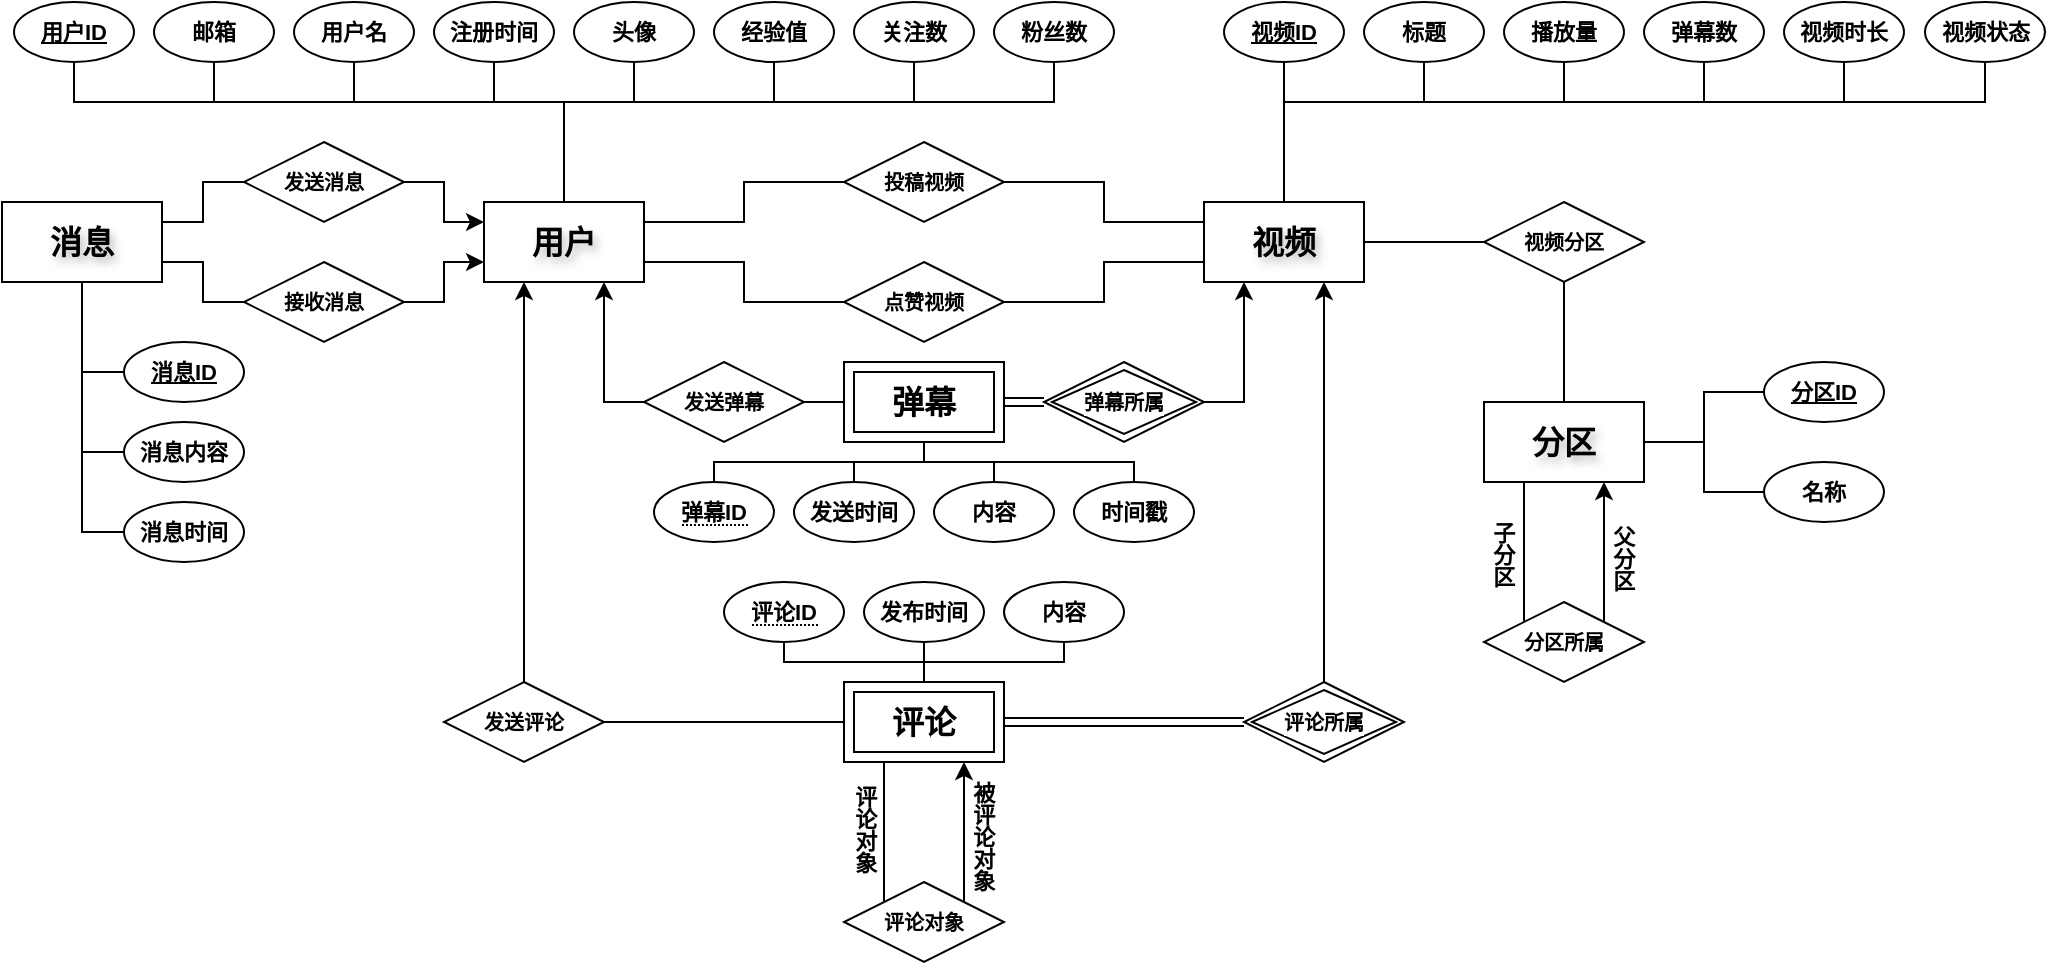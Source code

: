 <mxfile version="26.2.9">
  <diagram name="第 1 页" id="a_NviNxf5GWXDMCuoll3">
    <mxGraphModel dx="1002" dy="677" grid="1" gridSize="10" guides="1" tooltips="1" connect="1" arrows="1" fold="1" page="1" pageScale="1" pageWidth="827" pageHeight="1169" math="0" shadow="0">
      <root>
        <mxCell id="0" />
        <mxCell id="1" parent="0" />
        <mxCell id="Cig8O3BViA_v4k6TZfGV-1" style="rounded=0;orthogonalLoop=1;jettySize=auto;html=1;entryX=0;entryY=0.5;entryDx=0;entryDy=0;strokeColor=default;endArrow=none;startFill=0;exitX=1;exitY=0.25;exitDx=0;exitDy=0;edgeStyle=orthogonalEdgeStyle;fontSize=10;fontStyle=1" parent="1" source="Cig8O3BViA_v4k6TZfGV-10" target="Cig8O3BViA_v4k6TZfGV-22" edge="1">
          <mxGeometry relative="1" as="geometry" />
        </mxCell>
        <mxCell id="Cig8O3BViA_v4k6TZfGV-2" style="edgeStyle=orthogonalEdgeStyle;shape=connector;rounded=0;orthogonalLoop=1;jettySize=auto;html=1;exitX=0.5;exitY=0;exitDx=0;exitDy=0;entryX=0.5;entryY=1;entryDx=0;entryDy=0;strokeColor=default;align=center;verticalAlign=middle;fontFamily=Helvetica;fontSize=11;fontColor=default;labelBackgroundColor=default;startFill=0;endArrow=none;fontStyle=1" parent="1" source="Cig8O3BViA_v4k6TZfGV-10" target="Cig8O3BViA_v4k6TZfGV-56" edge="1">
          <mxGeometry relative="1" as="geometry">
            <Array as="points">
              <mxPoint x="500" y="130" />
              <mxPoint x="255" y="130" />
            </Array>
          </mxGeometry>
        </mxCell>
        <mxCell id="Cig8O3BViA_v4k6TZfGV-3" style="edgeStyle=orthogonalEdgeStyle;shape=connector;rounded=0;orthogonalLoop=1;jettySize=auto;html=1;exitX=0.5;exitY=0;exitDx=0;exitDy=0;entryX=0.5;entryY=1;entryDx=0;entryDy=0;strokeColor=default;align=center;verticalAlign=middle;fontFamily=Helvetica;fontSize=11;fontColor=default;labelBackgroundColor=default;startFill=0;endArrow=none;fontStyle=1" parent="1" source="Cig8O3BViA_v4k6TZfGV-10" target="Cig8O3BViA_v4k6TZfGV-57" edge="1">
          <mxGeometry relative="1" as="geometry">
            <Array as="points">
              <mxPoint x="500" y="130" />
              <mxPoint x="325" y="130" />
            </Array>
          </mxGeometry>
        </mxCell>
        <mxCell id="Cig8O3BViA_v4k6TZfGV-4" style="edgeStyle=orthogonalEdgeStyle;shape=connector;rounded=0;orthogonalLoop=1;jettySize=auto;html=1;exitX=0.5;exitY=0;exitDx=0;exitDy=0;entryX=0.5;entryY=1;entryDx=0;entryDy=0;strokeColor=default;align=center;verticalAlign=middle;fontFamily=Helvetica;fontSize=11;fontColor=default;labelBackgroundColor=default;startFill=0;endArrow=none;fontStyle=1" parent="1" source="Cig8O3BViA_v4k6TZfGV-10" target="Cig8O3BViA_v4k6TZfGV-58" edge="1">
          <mxGeometry relative="1" as="geometry">
            <Array as="points">
              <mxPoint x="500" y="130" />
              <mxPoint x="395" y="130" />
            </Array>
          </mxGeometry>
        </mxCell>
        <mxCell id="Cig8O3BViA_v4k6TZfGV-5" style="edgeStyle=orthogonalEdgeStyle;shape=connector;rounded=0;orthogonalLoop=1;jettySize=auto;html=1;exitX=0.5;exitY=0;exitDx=0;exitDy=0;entryX=0.5;entryY=1;entryDx=0;entryDy=0;strokeColor=default;align=center;verticalAlign=middle;fontFamily=Helvetica;fontSize=11;fontColor=default;labelBackgroundColor=default;startFill=0;endArrow=none;fontStyle=1" parent="1" source="Cig8O3BViA_v4k6TZfGV-10" target="Cig8O3BViA_v4k6TZfGV-59" edge="1">
          <mxGeometry relative="1" as="geometry">
            <Array as="points">
              <mxPoint x="500" y="130" />
              <mxPoint x="465" y="130" />
            </Array>
          </mxGeometry>
        </mxCell>
        <mxCell id="Cig8O3BViA_v4k6TZfGV-6" style="edgeStyle=orthogonalEdgeStyle;shape=connector;rounded=0;orthogonalLoop=1;jettySize=auto;html=1;exitX=0.5;exitY=0;exitDx=0;exitDy=0;entryX=0.5;entryY=1;entryDx=0;entryDy=0;strokeColor=default;align=center;verticalAlign=middle;fontFamily=Helvetica;fontSize=11;fontColor=default;labelBackgroundColor=default;startFill=0;endArrow=none;fontStyle=1" parent="1" source="Cig8O3BViA_v4k6TZfGV-10" target="Cig8O3BViA_v4k6TZfGV-60" edge="1">
          <mxGeometry relative="1" as="geometry">
            <Array as="points">
              <mxPoint x="500" y="130" />
              <mxPoint x="535" y="130" />
            </Array>
          </mxGeometry>
        </mxCell>
        <mxCell id="Cig8O3BViA_v4k6TZfGV-7" style="edgeStyle=orthogonalEdgeStyle;shape=connector;rounded=0;orthogonalLoop=1;jettySize=auto;html=1;exitX=0.5;exitY=0;exitDx=0;exitDy=0;entryX=0.5;entryY=1;entryDx=0;entryDy=0;strokeColor=default;align=center;verticalAlign=middle;fontFamily=Helvetica;fontSize=11;fontColor=default;labelBackgroundColor=default;startFill=0;endArrow=none;fontStyle=1" parent="1" source="Cig8O3BViA_v4k6TZfGV-10" target="Cig8O3BViA_v4k6TZfGV-61" edge="1">
          <mxGeometry relative="1" as="geometry">
            <Array as="points">
              <mxPoint x="500" y="130" />
              <mxPoint x="605" y="130" />
            </Array>
          </mxGeometry>
        </mxCell>
        <mxCell id="Cig8O3BViA_v4k6TZfGV-8" style="edgeStyle=orthogonalEdgeStyle;shape=connector;rounded=0;orthogonalLoop=1;jettySize=auto;html=1;exitX=0.5;exitY=0;exitDx=0;exitDy=0;entryX=0.5;entryY=1;entryDx=0;entryDy=0;strokeColor=default;align=center;verticalAlign=middle;fontFamily=Helvetica;fontSize=11;fontColor=default;labelBackgroundColor=default;startFill=0;endArrow=none;fontStyle=1" parent="1" source="Cig8O3BViA_v4k6TZfGV-10" target="Cig8O3BViA_v4k6TZfGV-63" edge="1">
          <mxGeometry relative="1" as="geometry">
            <Array as="points">
              <mxPoint x="500" y="130" />
              <mxPoint x="675" y="130" />
            </Array>
          </mxGeometry>
        </mxCell>
        <mxCell id="Cig8O3BViA_v4k6TZfGV-9" style="edgeStyle=orthogonalEdgeStyle;shape=connector;rounded=0;orthogonalLoop=1;jettySize=auto;html=1;exitX=0.5;exitY=0;exitDx=0;exitDy=0;entryX=0.5;entryY=1;entryDx=0;entryDy=0;strokeColor=default;align=center;verticalAlign=middle;fontFamily=Helvetica;fontSize=11;fontColor=default;labelBackgroundColor=default;startFill=0;endArrow=none;fontStyle=1" parent="1" source="Cig8O3BViA_v4k6TZfGV-10" target="Cig8O3BViA_v4k6TZfGV-62" edge="1">
          <mxGeometry relative="1" as="geometry">
            <Array as="points">
              <mxPoint x="500" y="130" />
              <mxPoint x="745" y="130" />
            </Array>
          </mxGeometry>
        </mxCell>
        <mxCell id="Cig8O3BViA_v4k6TZfGV-10" value="&lt;font style=&quot;font-size: 16px;&quot;&gt;用户&lt;/font&gt;" style="whiteSpace=wrap;html=1;align=center;fontSize=10;textShadow=1;fontStyle=1" parent="1" vertex="1">
          <mxGeometry x="460" y="180" width="80" height="40" as="geometry" />
        </mxCell>
        <mxCell id="Cig8O3BViA_v4k6TZfGV-11" style="edgeStyle=orthogonalEdgeStyle;shape=connector;rounded=0;orthogonalLoop=1;jettySize=auto;html=1;exitX=1;exitY=0.5;exitDx=0;exitDy=0;entryX=0;entryY=0.5;entryDx=0;entryDy=0;strokeColor=default;align=center;verticalAlign=middle;fontFamily=Helvetica;fontSize=10;fontColor=default;labelBackgroundColor=default;startFill=0;endArrow=none;fontStyle=1" parent="1" source="Cig8O3BViA_v4k6TZfGV-16" target="Cig8O3BViA_v4k6TZfGV-24" edge="1">
          <mxGeometry relative="1" as="geometry" />
        </mxCell>
        <mxCell id="Cig8O3BViA_v4k6TZfGV-12" style="edgeStyle=orthogonalEdgeStyle;shape=connector;rounded=0;orthogonalLoop=1;jettySize=auto;html=1;exitX=0.5;exitY=0;exitDx=0;exitDy=0;entryX=0.5;entryY=1;entryDx=0;entryDy=0;strokeColor=default;align=center;verticalAlign=middle;fontFamily=Helvetica;fontSize=11;fontColor=default;labelBackgroundColor=default;startFill=0;endArrow=none;fontStyle=1" parent="1" source="Cig8O3BViA_v4k6TZfGV-16" target="Cig8O3BViA_v4k6TZfGV-65" edge="1">
          <mxGeometry relative="1" as="geometry" />
        </mxCell>
        <mxCell id="Cig8O3BViA_v4k6TZfGV-13" style="edgeStyle=orthogonalEdgeStyle;shape=connector;rounded=0;orthogonalLoop=1;jettySize=auto;html=1;exitX=0.5;exitY=0;exitDx=0;exitDy=0;entryX=0.5;entryY=1;entryDx=0;entryDy=0;strokeColor=default;align=center;verticalAlign=middle;fontFamily=Helvetica;fontSize=11;fontColor=default;labelBackgroundColor=default;startFill=0;endArrow=none;fontStyle=1" parent="1" source="Cig8O3BViA_v4k6TZfGV-16" target="Cig8O3BViA_v4k6TZfGV-64" edge="1">
          <mxGeometry relative="1" as="geometry">
            <Array as="points">
              <mxPoint x="860" y="130" />
              <mxPoint x="930" y="130" />
            </Array>
          </mxGeometry>
        </mxCell>
        <mxCell id="Cig8O3BViA_v4k6TZfGV-14" style="edgeStyle=orthogonalEdgeStyle;shape=connector;rounded=0;orthogonalLoop=1;jettySize=auto;html=1;exitX=0.5;exitY=0;exitDx=0;exitDy=0;entryX=0.5;entryY=1;entryDx=0;entryDy=0;strokeColor=default;align=center;verticalAlign=middle;fontFamily=Helvetica;fontSize=11;fontColor=default;labelBackgroundColor=default;startFill=0;endArrow=none;fontStyle=1" parent="1" source="Cig8O3BViA_v4k6TZfGV-16" target="Cig8O3BViA_v4k6TZfGV-66" edge="1">
          <mxGeometry relative="1" as="geometry">
            <Array as="points">
              <mxPoint x="860" y="130" />
              <mxPoint x="1000" y="130" />
            </Array>
          </mxGeometry>
        </mxCell>
        <mxCell id="Cig8O3BViA_v4k6TZfGV-15" style="edgeStyle=orthogonalEdgeStyle;shape=connector;rounded=0;orthogonalLoop=1;jettySize=auto;html=1;exitX=0.5;exitY=0;exitDx=0;exitDy=0;entryX=0.5;entryY=1;entryDx=0;entryDy=0;strokeColor=default;align=center;verticalAlign=middle;fontFamily=Helvetica;fontSize=11;fontColor=default;labelBackgroundColor=default;startFill=0;endArrow=none;fontStyle=1" parent="1" source="Cig8O3BViA_v4k6TZfGV-16" target="Cig8O3BViA_v4k6TZfGV-67" edge="1">
          <mxGeometry relative="1" as="geometry">
            <Array as="points">
              <mxPoint x="860" y="130" />
              <mxPoint x="1070" y="130" />
            </Array>
          </mxGeometry>
        </mxCell>
        <mxCell id="Cig8O3BViA_v4k6TZfGV-16" value="&lt;font style=&quot;font-size: 16px;&quot;&gt;视频&lt;/font&gt;" style="whiteSpace=wrap;html=1;align=center;fontSize=10;textShadow=1;fontStyle=1" parent="1" vertex="1">
          <mxGeometry x="820" y="180" width="80" height="40" as="geometry" />
        </mxCell>
        <mxCell id="Cig8O3BViA_v4k6TZfGV-17" style="edgeStyle=orthogonalEdgeStyle;shape=connector;rounded=0;orthogonalLoop=1;jettySize=auto;html=1;exitX=0.25;exitY=1;exitDx=0;exitDy=0;entryX=0;entryY=1;entryDx=0;entryDy=0;strokeColor=default;align=center;verticalAlign=middle;fontFamily=Helvetica;fontSize=10;fontColor=default;labelBackgroundColor=default;startFill=0;endArrow=none;fontStyle=1" parent="1" source="Cig8O3BViA_v4k6TZfGV-19" target="Cig8O3BViA_v4k6TZfGV-27" edge="1">
          <mxGeometry relative="1" as="geometry" />
        </mxCell>
        <mxCell id="Cig8O3BViA_v4k6TZfGV-18" value="子分区" style="edgeLabel;html=1;align=center;verticalAlign=middle;resizable=0;points=[];strokeColor=default;fontFamily=Helvetica;fontSize=11;fontColor=default;labelBackgroundColor=none;fillColor=default;textDirection=vertical-lr;fontStyle=1" parent="Cig8O3BViA_v4k6TZfGV-17" vertex="1" connectable="0">
          <mxGeometry x="-0.205" y="1" relative="1" as="geometry">
            <mxPoint x="-13" as="offset" />
          </mxGeometry>
        </mxCell>
        <mxCell id="Cig8O3BViA_v4k6TZfGV-19" value="&lt;font style=&quot;font-size: 16px;&quot;&gt;分区&lt;/font&gt;" style="whiteSpace=wrap;html=1;align=center;fontFamily=Helvetica;fontSize=10;textShadow=1;fontStyle=1" parent="1" vertex="1">
          <mxGeometry x="960" y="280" width="80" height="40" as="geometry" />
        </mxCell>
        <mxCell id="Cig8O3BViA_v4k6TZfGV-20" value="&lt;font style=&quot;font-size: 16px;&quot;&gt;消息&lt;/font&gt;" style="whiteSpace=wrap;html=1;align=center;fontSize=10;textShadow=1;fontStyle=1" parent="1" vertex="1">
          <mxGeometry x="219" y="180" width="80" height="40" as="geometry" />
        </mxCell>
        <mxCell id="Cig8O3BViA_v4k6TZfGV-21" style="edgeStyle=orthogonalEdgeStyle;rounded=0;orthogonalLoop=1;jettySize=auto;html=1;entryX=0;entryY=0.25;entryDx=0;entryDy=0;endArrow=none;startFill=0;fontSize=10;fontStyle=1" parent="1" source="Cig8O3BViA_v4k6TZfGV-22" target="Cig8O3BViA_v4k6TZfGV-16" edge="1">
          <mxGeometry relative="1" as="geometry" />
        </mxCell>
        <mxCell id="Cig8O3BViA_v4k6TZfGV-22" value="投稿视频" style="shape=rhombus;perimeter=rhombusPerimeter;whiteSpace=wrap;html=1;align=center;fontSize=10;fontStyle=1" parent="1" vertex="1">
          <mxGeometry x="640" y="150" width="80" height="40" as="geometry" />
        </mxCell>
        <mxCell id="Cig8O3BViA_v4k6TZfGV-23" style="edgeStyle=orthogonalEdgeStyle;shape=connector;rounded=0;orthogonalLoop=1;jettySize=auto;html=1;strokeColor=default;align=center;verticalAlign=middle;fontFamily=Helvetica;fontSize=10;fontColor=default;labelBackgroundColor=default;startFill=0;endArrow=none;fontStyle=1" parent="1" source="Cig8O3BViA_v4k6TZfGV-24" target="Cig8O3BViA_v4k6TZfGV-19" edge="1">
          <mxGeometry relative="1" as="geometry" />
        </mxCell>
        <mxCell id="Cig8O3BViA_v4k6TZfGV-24" value="视频分区" style="shape=rhombus;perimeter=rhombusPerimeter;whiteSpace=wrap;html=1;align=center;fontFamily=Helvetica;fontSize=10;fontColor=default;labelBackgroundColor=default;fontStyle=1" parent="1" vertex="1">
          <mxGeometry x="960" y="180" width="80" height="40" as="geometry" />
        </mxCell>
        <mxCell id="Cig8O3BViA_v4k6TZfGV-25" style="edgeStyle=orthogonalEdgeStyle;shape=connector;rounded=0;orthogonalLoop=1;jettySize=auto;html=1;exitX=1;exitY=0;exitDx=0;exitDy=0;entryX=0.75;entryY=1;entryDx=0;entryDy=0;strokeColor=default;align=center;verticalAlign=middle;fontFamily=Helvetica;fontSize=10;fontColor=default;labelBackgroundColor=default;startFill=0;endArrow=classic;endFill=1;fontStyle=1" parent="1" source="Cig8O3BViA_v4k6TZfGV-27" target="Cig8O3BViA_v4k6TZfGV-19" edge="1">
          <mxGeometry relative="1" as="geometry" />
        </mxCell>
        <mxCell id="Cig8O3BViA_v4k6TZfGV-26" value="父分区" style="edgeLabel;html=1;align=center;verticalAlign=middle;resizable=0;points=[];strokeColor=default;fontFamily=Helvetica;fontSize=11;fontColor=default;labelBackgroundColor=none;fillColor=default;textDirection=vertical-lr;fontStyle=1" parent="Cig8O3BViA_v4k6TZfGV-25" vertex="1" connectable="0">
          <mxGeometry x="0.156" y="1" relative="1" as="geometry">
            <mxPoint x="9" y="8" as="offset" />
          </mxGeometry>
        </mxCell>
        <mxCell id="Cig8O3BViA_v4k6TZfGV-27" value="分区所属" style="shape=rhombus;perimeter=rhombusPerimeter;whiteSpace=wrap;html=1;align=center;fontFamily=Helvetica;fontSize=10;fontColor=default;labelBackgroundColor=default;fontStyle=1" parent="1" vertex="1">
          <mxGeometry x="960" y="380" width="80" height="40" as="geometry" />
        </mxCell>
        <mxCell id="Cig8O3BViA_v4k6TZfGV-28" style="edgeStyle=orthogonalEdgeStyle;shape=connector;rounded=0;orthogonalLoop=1;jettySize=auto;html=1;exitX=0;exitY=0.5;exitDx=0;exitDy=0;entryX=1;entryY=0.75;entryDx=0;entryDy=0;strokeColor=default;align=center;verticalAlign=middle;fontFamily=Helvetica;fontSize=10;fontColor=default;labelBackgroundColor=default;startFill=0;endArrow=none;fontStyle=1" parent="1" source="Cig8O3BViA_v4k6TZfGV-30" target="Cig8O3BViA_v4k6TZfGV-10" edge="1">
          <mxGeometry relative="1" as="geometry" />
        </mxCell>
        <mxCell id="Cig8O3BViA_v4k6TZfGV-29" style="edgeStyle=orthogonalEdgeStyle;shape=connector;rounded=0;orthogonalLoop=1;jettySize=auto;html=1;entryX=0;entryY=0.75;entryDx=0;entryDy=0;strokeColor=default;align=center;verticalAlign=middle;fontFamily=Helvetica;fontSize=10;fontColor=default;labelBackgroundColor=default;startFill=0;endArrow=none;fontStyle=1" parent="1" source="Cig8O3BViA_v4k6TZfGV-30" target="Cig8O3BViA_v4k6TZfGV-16" edge="1">
          <mxGeometry relative="1" as="geometry" />
        </mxCell>
        <mxCell id="Cig8O3BViA_v4k6TZfGV-30" value="点赞视频" style="shape=rhombus;perimeter=rhombusPerimeter;whiteSpace=wrap;html=1;align=center;fontFamily=Helvetica;fontSize=10;fontColor=default;labelBackgroundColor=default;fontStyle=1" parent="1" vertex="1">
          <mxGeometry x="640" y="210" width="80" height="40" as="geometry" />
        </mxCell>
        <mxCell id="Cig8O3BViA_v4k6TZfGV-31" style="edgeStyle=orthogonalEdgeStyle;shape=connector;rounded=0;orthogonalLoop=1;jettySize=auto;html=1;exitX=1;exitY=0.5;exitDx=0;exitDy=0;entryX=0;entryY=0.5;entryDx=0;entryDy=0;strokeColor=default;align=center;verticalAlign=middle;fontFamily=Helvetica;fontSize=10;fontColor=default;labelBackgroundColor=default;startFill=0;endArrow=none;fontStyle=1" parent="1" source="Cig8O3BViA_v4k6TZfGV-33" target="Cig8O3BViA_v4k6TZfGV-49" edge="1">
          <mxGeometry relative="1" as="geometry">
            <mxPoint x="640" y="280" as="targetPoint" />
          </mxGeometry>
        </mxCell>
        <mxCell id="Cig8O3BViA_v4k6TZfGV-32" style="edgeStyle=orthogonalEdgeStyle;shape=connector;rounded=0;orthogonalLoop=1;jettySize=auto;html=1;entryX=0.75;entryY=1;entryDx=0;entryDy=0;strokeColor=default;align=center;verticalAlign=middle;fontFamily=Helvetica;fontSize=10;fontColor=default;labelBackgroundColor=default;startFill=0;endArrow=classic;endFill=1;exitX=0;exitY=0.5;exitDx=0;exitDy=0;fontStyle=1" parent="1" source="Cig8O3BViA_v4k6TZfGV-33" target="Cig8O3BViA_v4k6TZfGV-10" edge="1">
          <mxGeometry relative="1" as="geometry" />
        </mxCell>
        <mxCell id="Cig8O3BViA_v4k6TZfGV-33" value="发送弹幕" style="shape=rhombus;perimeter=rhombusPerimeter;whiteSpace=wrap;html=1;align=center;fontFamily=Helvetica;fontSize=10;fontColor=default;labelBackgroundColor=default;aspect=fixed;fontStyle=1" parent="1" vertex="1">
          <mxGeometry x="540" y="260" width="80" height="40" as="geometry" />
        </mxCell>
        <mxCell id="Cig8O3BViA_v4k6TZfGV-34" style="edgeStyle=orthogonalEdgeStyle;shape=connector;rounded=0;orthogonalLoop=1;jettySize=auto;html=1;entryX=0;entryY=0.5;entryDx=0;entryDy=0;strokeColor=default;align=center;verticalAlign=middle;fontFamily=Helvetica;fontSize=10;fontColor=default;labelBackgroundColor=default;startFill=0;endArrow=none;fontStyle=1" parent="1" source="Cig8O3BViA_v4k6TZfGV-36" target="Cig8O3BViA_v4k6TZfGV-53" edge="1">
          <mxGeometry relative="1" as="geometry">
            <mxPoint x="640" y="440" as="targetPoint" />
          </mxGeometry>
        </mxCell>
        <mxCell id="Cig8O3BViA_v4k6TZfGV-35" style="edgeStyle=orthogonalEdgeStyle;shape=connector;rounded=0;orthogonalLoop=1;jettySize=auto;html=1;entryX=0.25;entryY=1;entryDx=0;entryDy=0;strokeColor=default;align=center;verticalAlign=middle;fontFamily=Helvetica;fontSize=10;fontColor=default;labelBackgroundColor=default;startFill=0;endArrow=classic;endFill=1;fontStyle=1" parent="1" source="Cig8O3BViA_v4k6TZfGV-36" target="Cig8O3BViA_v4k6TZfGV-10" edge="1">
          <mxGeometry relative="1" as="geometry" />
        </mxCell>
        <mxCell id="Cig8O3BViA_v4k6TZfGV-36" value="发送评论" style="shape=rhombus;perimeter=rhombusPerimeter;whiteSpace=wrap;html=1;align=center;fontFamily=Helvetica;fontSize=10;fontColor=default;labelBackgroundColor=default;perimeterSpacing=0;fontStyle=1" parent="1" vertex="1">
          <mxGeometry x="440" y="420" width="80" height="40" as="geometry" />
        </mxCell>
        <mxCell id="Cig8O3BViA_v4k6TZfGV-37" style="edgeStyle=orthogonalEdgeStyle;shape=connector;rounded=0;orthogonalLoop=1;jettySize=auto;html=1;exitX=0;exitY=0;exitDx=0;exitDy=0;entryX=0.25;entryY=1;entryDx=0;entryDy=0;strokeColor=default;align=center;verticalAlign=middle;fontFamily=Helvetica;fontSize=10;fontColor=default;labelBackgroundColor=default;startFill=0;endArrow=none;fontStyle=1" parent="1" source="Cig8O3BViA_v4k6TZfGV-41" target="Cig8O3BViA_v4k6TZfGV-53" edge="1">
          <mxGeometry relative="1" as="geometry" />
        </mxCell>
        <mxCell id="Cig8O3BViA_v4k6TZfGV-38" value="评论对象" style="edgeLabel;html=1;align=center;verticalAlign=middle;resizable=0;points=[];strokeColor=default;fontFamily=Helvetica;fontSize=11;fontColor=default;labelBackgroundColor=none;fillColor=default;textDirection=vertical-lr;fontStyle=1" parent="Cig8O3BViA_v4k6TZfGV-37" vertex="1" connectable="0">
          <mxGeometry x="0.121" y="-2" relative="1" as="geometry">
            <mxPoint x="-13" y="2" as="offset" />
          </mxGeometry>
        </mxCell>
        <mxCell id="Cig8O3BViA_v4k6TZfGV-39" style="edgeStyle=orthogonalEdgeStyle;shape=connector;rounded=0;orthogonalLoop=1;jettySize=auto;html=1;exitX=1;exitY=0;exitDx=0;exitDy=0;entryX=0.75;entryY=1;entryDx=0;entryDy=0;strokeColor=default;align=center;verticalAlign=middle;fontFamily=Helvetica;fontSize=10;fontColor=default;labelBackgroundColor=default;startFill=0;endArrow=classic;endFill=1;fontStyle=1" parent="1" source="Cig8O3BViA_v4k6TZfGV-41" target="Cig8O3BViA_v4k6TZfGV-53" edge="1">
          <mxGeometry relative="1" as="geometry" />
        </mxCell>
        <mxCell id="Cig8O3BViA_v4k6TZfGV-40" value="被评论对象" style="edgeLabel;html=1;align=center;verticalAlign=middle;resizable=0;points=[];strokeColor=default;fontFamily=Helvetica;fontSize=11;fontColor=default;labelBackgroundColor=none;fillColor=default;textDirection=vertical-lr;fontStyle=1" parent="Cig8O3BViA_v4k6TZfGV-39" vertex="1" connectable="0">
          <mxGeometry x="0.313" y="-2" relative="1" as="geometry">
            <mxPoint x="6" y="13" as="offset" />
          </mxGeometry>
        </mxCell>
        <mxCell id="Cig8O3BViA_v4k6TZfGV-41" value="评论对象" style="shape=rhombus;perimeter=rhombusPerimeter;whiteSpace=wrap;html=1;align=center;strokeColor=default;verticalAlign=middle;fontFamily=Helvetica;fontSize=10;fontColor=default;labelBackgroundColor=default;fillColor=default;fontStyle=1" parent="1" vertex="1">
          <mxGeometry x="640" y="520" width="80" height="40" as="geometry" />
        </mxCell>
        <mxCell id="Cig8O3BViA_v4k6TZfGV-42" style="edgeStyle=orthogonalEdgeStyle;shape=connector;rounded=0;orthogonalLoop=1;jettySize=auto;html=1;exitX=1;exitY=0.5;exitDx=0;exitDy=0;entryX=0;entryY=0.25;entryDx=0;entryDy=0;strokeColor=default;align=center;verticalAlign=middle;fontFamily=Helvetica;fontSize=10;fontColor=default;labelBackgroundColor=default;startFill=0;endArrow=classic;endFill=1;fontStyle=1" parent="1" source="Cig8O3BViA_v4k6TZfGV-44" target="Cig8O3BViA_v4k6TZfGV-10" edge="1">
          <mxGeometry relative="1" as="geometry" />
        </mxCell>
        <mxCell id="Cig8O3BViA_v4k6TZfGV-43" style="edgeStyle=orthogonalEdgeStyle;shape=connector;rounded=0;orthogonalLoop=1;jettySize=auto;html=1;exitX=0;exitY=0.5;exitDx=0;exitDy=0;entryX=1;entryY=0.25;entryDx=0;entryDy=0;strokeColor=default;align=center;verticalAlign=middle;fontFamily=Helvetica;fontSize=10;fontColor=default;labelBackgroundColor=default;startFill=0;endArrow=none;fontStyle=1" parent="1" source="Cig8O3BViA_v4k6TZfGV-44" target="Cig8O3BViA_v4k6TZfGV-20" edge="1">
          <mxGeometry relative="1" as="geometry" />
        </mxCell>
        <mxCell id="Cig8O3BViA_v4k6TZfGV-44" value="发送消息" style="shape=rhombus;perimeter=rhombusPerimeter;whiteSpace=wrap;html=1;align=center;strokeColor=default;verticalAlign=middle;fontFamily=Helvetica;fontSize=10;fontColor=default;labelBackgroundColor=default;fillColor=default;fontStyle=1" parent="1" vertex="1">
          <mxGeometry x="340" y="150" width="80" height="40" as="geometry" />
        </mxCell>
        <mxCell id="Cig8O3BViA_v4k6TZfGV-45" style="edgeStyle=orthogonalEdgeStyle;shape=connector;rounded=0;orthogonalLoop=1;jettySize=auto;html=1;exitX=0;exitY=0.5;exitDx=0;exitDy=0;entryX=1;entryY=0.75;entryDx=0;entryDy=0;strokeColor=default;align=center;verticalAlign=middle;fontFamily=Helvetica;fontSize=10;fontColor=default;labelBackgroundColor=default;startFill=0;endArrow=none;fontStyle=1" parent="1" source="Cig8O3BViA_v4k6TZfGV-47" target="Cig8O3BViA_v4k6TZfGV-20" edge="1">
          <mxGeometry relative="1" as="geometry" />
        </mxCell>
        <mxCell id="Cig8O3BViA_v4k6TZfGV-46" style="edgeStyle=orthogonalEdgeStyle;shape=connector;rounded=0;orthogonalLoop=1;jettySize=auto;html=1;exitX=1;exitY=0.5;exitDx=0;exitDy=0;entryX=0;entryY=0.75;entryDx=0;entryDy=0;strokeColor=default;align=center;verticalAlign=middle;fontFamily=Helvetica;fontSize=10;fontColor=default;labelBackgroundColor=default;startFill=0;endArrow=classic;endFill=1;fontStyle=1" parent="1" source="Cig8O3BViA_v4k6TZfGV-47" target="Cig8O3BViA_v4k6TZfGV-10" edge="1">
          <mxGeometry relative="1" as="geometry" />
        </mxCell>
        <mxCell id="Cig8O3BViA_v4k6TZfGV-47" value="接收消息" style="shape=rhombus;perimeter=rhombusPerimeter;whiteSpace=wrap;html=1;align=center;strokeColor=default;verticalAlign=middle;fontFamily=Helvetica;fontSize=10;fontColor=default;labelBackgroundColor=default;fillColor=default;fontStyle=1" parent="1" vertex="1">
          <mxGeometry x="340" y="210" width="80" height="40" as="geometry" />
        </mxCell>
        <mxCell id="Cig8O3BViA_v4k6TZfGV-48" style="edgeStyle=orthogonalEdgeStyle;shape=link;rounded=0;orthogonalLoop=1;jettySize=auto;html=1;exitX=1;exitY=0.5;exitDx=0;exitDy=0;entryX=0;entryY=0.5;entryDx=0;entryDy=0;strokeColor=default;align=center;verticalAlign=middle;fontFamily=Helvetica;fontSize=10;fontColor=default;labelBackgroundColor=default;startFill=0;endArrow=none;fontStyle=1" parent="1" source="Cig8O3BViA_v4k6TZfGV-49" target="Cig8O3BViA_v4k6TZfGV-51" edge="1">
          <mxGeometry relative="1" as="geometry" />
        </mxCell>
        <mxCell id="Cig8O3BViA_v4k6TZfGV-49" value="&lt;font style=&quot;font-size: 16px;&quot;&gt;弹幕&lt;/font&gt;" style="shape=ext;margin=3;double=1;whiteSpace=wrap;html=1;align=center;strokeColor=default;verticalAlign=middle;fontFamily=Helvetica;fontSize=10;fontColor=default;labelBackgroundColor=default;fillColor=default;fontStyle=1" parent="1" vertex="1">
          <mxGeometry x="640" y="260" width="80" height="40" as="geometry" />
        </mxCell>
        <mxCell id="Cig8O3BViA_v4k6TZfGV-50" style="edgeStyle=orthogonalEdgeStyle;shape=connector;rounded=0;orthogonalLoop=1;jettySize=auto;html=1;exitX=1;exitY=0.5;exitDx=0;exitDy=0;entryX=0.25;entryY=1;entryDx=0;entryDy=0;strokeColor=default;align=center;verticalAlign=middle;fontFamily=Helvetica;fontSize=11;fontColor=default;labelBackgroundColor=default;startFill=0;endArrow=classic;endFill=1;fontStyle=1" parent="1" source="Cig8O3BViA_v4k6TZfGV-51" target="Cig8O3BViA_v4k6TZfGV-16" edge="1">
          <mxGeometry relative="1" as="geometry" />
        </mxCell>
        <mxCell id="Cig8O3BViA_v4k6TZfGV-51" value="弹幕所属" style="shape=rhombus;double=1;perimeter=rhombusPerimeter;whiteSpace=wrap;html=1;align=center;strokeColor=default;verticalAlign=middle;fontFamily=Helvetica;fontSize=10;fontColor=default;labelBackgroundColor=default;fillColor=default;fontStyle=1" parent="1" vertex="1">
          <mxGeometry x="740" y="260" width="80" height="40" as="geometry" />
        </mxCell>
        <mxCell id="Cig8O3BViA_v4k6TZfGV-52" style="edgeStyle=orthogonalEdgeStyle;shape=link;rounded=0;orthogonalLoop=1;jettySize=auto;html=1;exitX=1;exitY=0.5;exitDx=0;exitDy=0;entryX=0;entryY=0.5;entryDx=0;entryDy=0;strokeColor=default;align=center;verticalAlign=middle;fontFamily=Helvetica;fontSize=10;fontColor=default;labelBackgroundColor=default;startFill=0;endArrow=none;fontStyle=1" parent="1" source="Cig8O3BViA_v4k6TZfGV-53" target="Cig8O3BViA_v4k6TZfGV-55" edge="1">
          <mxGeometry relative="1" as="geometry" />
        </mxCell>
        <mxCell id="Cig8O3BViA_v4k6TZfGV-53" value="&lt;font style=&quot;font-size: 16px;&quot;&gt;评论&lt;/font&gt;" style="shape=ext;margin=3;double=1;whiteSpace=wrap;html=1;align=center;strokeColor=default;verticalAlign=middle;fontFamily=Helvetica;fontSize=10;fontColor=default;labelBackgroundColor=default;fillColor=default;fontStyle=1" parent="1" vertex="1">
          <mxGeometry x="640" y="420" width="80" height="40" as="geometry" />
        </mxCell>
        <mxCell id="Cig8O3BViA_v4k6TZfGV-54" style="edgeStyle=orthogonalEdgeStyle;shape=connector;rounded=0;orthogonalLoop=1;jettySize=auto;html=1;entryX=0.75;entryY=1;entryDx=0;entryDy=0;strokeColor=default;align=center;verticalAlign=middle;fontFamily=Helvetica;fontSize=11;fontColor=default;labelBackgroundColor=default;startFill=0;endArrow=classic;endFill=1;fontStyle=1" parent="1" source="Cig8O3BViA_v4k6TZfGV-55" target="Cig8O3BViA_v4k6TZfGV-16" edge="1">
          <mxGeometry relative="1" as="geometry" />
        </mxCell>
        <mxCell id="Cig8O3BViA_v4k6TZfGV-55" value="评论所属" style="shape=rhombus;double=1;perimeter=rhombusPerimeter;whiteSpace=wrap;html=1;align=center;strokeColor=default;verticalAlign=middle;fontFamily=Helvetica;fontSize=10;fontColor=default;labelBackgroundColor=default;fillColor=default;fontStyle=1" parent="1" vertex="1">
          <mxGeometry x="840" y="420" width="80" height="40" as="geometry" />
        </mxCell>
        <mxCell id="Cig8O3BViA_v4k6TZfGV-56" value="用户ID" style="ellipse;whiteSpace=wrap;html=1;align=center;fontStyle=5;strokeColor=default;verticalAlign=middle;fontFamily=Helvetica;fontSize=11;fontColor=default;labelBackgroundColor=default;fillColor=default;" parent="1" vertex="1">
          <mxGeometry x="225" y="80" width="60" height="30" as="geometry" />
        </mxCell>
        <mxCell id="Cig8O3BViA_v4k6TZfGV-57" value="邮箱" style="ellipse;whiteSpace=wrap;html=1;align=center;strokeColor=default;verticalAlign=middle;fontFamily=Helvetica;fontSize=11;fontColor=default;labelBackgroundColor=default;fillColor=default;fontStyle=1" parent="1" vertex="1">
          <mxGeometry x="295" y="80" width="60" height="30" as="geometry" />
        </mxCell>
        <mxCell id="Cig8O3BViA_v4k6TZfGV-58" value="用户名" style="ellipse;whiteSpace=wrap;html=1;align=center;strokeColor=default;verticalAlign=middle;fontFamily=Helvetica;fontSize=11;fontColor=default;labelBackgroundColor=default;fillColor=default;fontStyle=1" parent="1" vertex="1">
          <mxGeometry x="365" y="80" width="60" height="30" as="geometry" />
        </mxCell>
        <mxCell id="Cig8O3BViA_v4k6TZfGV-59" value="注册时间" style="ellipse;whiteSpace=wrap;html=1;align=center;strokeColor=default;verticalAlign=middle;fontFamily=Helvetica;fontSize=11;fontColor=default;labelBackgroundColor=default;fillColor=default;fontStyle=1" parent="1" vertex="1">
          <mxGeometry x="435" y="80" width="60" height="30" as="geometry" />
        </mxCell>
        <mxCell id="Cig8O3BViA_v4k6TZfGV-60" value="头像&lt;span style=&quot;color: rgba(0, 0, 0, 0); font-family: monospace; font-size: 0px; text-align: start; text-wrap-mode: nowrap; background-color: rgb(236, 236, 236);&quot;&gt;%3CmxGraphModel%3E%3Croot%3E%3CmxCell%20id%3D%220%22%2F%3E%3CmxCell%20id%3D%221%22%20parent%3D%220%22%2F%3E%3CmxCell%20id%3D%222%22%20value%3D%22%E7%94%A8%E6%88%B7%E5%90%8D%22%20style%3D%22ellipse%3BwhiteSpace%3Dwrap%3Bhtml%3D1%3Balign%3Dcenter%3BstrokeColor%3Ddefault%3BverticalAlign%3Dmiddle%3BfontFamily%3DHelvetica%3BfontSize%3D11%3BfontColor%3Ddefault%3BlabelBackgroundColor%3Ddefault%3BfillColor%3Ddefault%3B%22%20vertex%3D%221%22%20parent%3D%221%22%3E%3CmxGeometry%20x%3D%22640%22%20y%3D%2240%22%20width%3D%2280%22%20height%3D%2240%22%20as%3D%22geometry%22%2F%3E%3C%2FmxCell%3E%3C%2Froot%3E%3C%2FmxGraphModel%3E&lt;/span&gt;" style="ellipse;whiteSpace=wrap;html=1;align=center;strokeColor=default;verticalAlign=middle;fontFamily=Helvetica;fontSize=11;fontColor=default;labelBackgroundColor=default;fillColor=default;fontStyle=1" parent="1" vertex="1">
          <mxGeometry x="505" y="80" width="60" height="30" as="geometry" />
        </mxCell>
        <mxCell id="Cig8O3BViA_v4k6TZfGV-61" value="经验值" style="ellipse;whiteSpace=wrap;html=1;align=center;strokeColor=default;verticalAlign=middle;fontFamily=Helvetica;fontSize=11;fontColor=default;labelBackgroundColor=default;fillColor=default;fontStyle=1" parent="1" vertex="1">
          <mxGeometry x="575" y="80" width="60" height="30" as="geometry" />
        </mxCell>
        <mxCell id="Cig8O3BViA_v4k6TZfGV-62" value="粉丝数" style="ellipse;whiteSpace=wrap;html=1;align=center;strokeColor=default;verticalAlign=middle;fontFamily=Helvetica;fontSize=11;fontColor=default;labelBackgroundColor=default;fillColor=default;fontStyle=1" parent="1" vertex="1">
          <mxGeometry x="715" y="80" width="60" height="30" as="geometry" />
        </mxCell>
        <mxCell id="Cig8O3BViA_v4k6TZfGV-63" value="关注数" style="ellipse;whiteSpace=wrap;html=1;align=center;strokeColor=default;verticalAlign=middle;fontFamily=Helvetica;fontSize=11;fontColor=default;labelBackgroundColor=default;fillColor=default;fontStyle=1" parent="1" vertex="1">
          <mxGeometry x="645" y="80" width="60" height="30" as="geometry" />
        </mxCell>
        <mxCell id="Cig8O3BViA_v4k6TZfGV-64" value="标题" style="ellipse;whiteSpace=wrap;html=1;align=center;strokeColor=default;verticalAlign=middle;fontFamily=Helvetica;fontSize=11;fontColor=default;labelBackgroundColor=default;fillColor=default;fontStyle=1" parent="1" vertex="1">
          <mxGeometry x="900" y="80" width="60" height="30" as="geometry" />
        </mxCell>
        <mxCell id="Cig8O3BViA_v4k6TZfGV-65" value="视频ID" style="ellipse;whiteSpace=wrap;html=1;align=center;fontStyle=5;strokeColor=default;verticalAlign=middle;fontFamily=Helvetica;fontSize=11;fontColor=default;labelBackgroundColor=default;fillColor=default;" parent="1" vertex="1">
          <mxGeometry x="830" y="80" width="60" height="30" as="geometry" />
        </mxCell>
        <mxCell id="Cig8O3BViA_v4k6TZfGV-66" value="播放量" style="ellipse;whiteSpace=wrap;html=1;align=center;strokeColor=default;verticalAlign=middle;fontFamily=Helvetica;fontSize=11;fontColor=default;labelBackgroundColor=default;fillColor=default;fontStyle=1" parent="1" vertex="1">
          <mxGeometry x="970" y="80" width="60" height="30" as="geometry" />
        </mxCell>
        <mxCell id="Cig8O3BViA_v4k6TZfGV-67" value="弹幕数" style="ellipse;whiteSpace=wrap;html=1;align=center;strokeColor=default;verticalAlign=middle;fontFamily=Helvetica;fontSize=11;fontColor=default;labelBackgroundColor=default;fillColor=default;fontStyle=1" parent="1" vertex="1">
          <mxGeometry x="1040" y="80" width="60" height="30" as="geometry" />
        </mxCell>
        <mxCell id="Cig8O3BViA_v4k6TZfGV-68" style="edgeStyle=orthogonalEdgeStyle;shape=connector;rounded=0;orthogonalLoop=1;jettySize=auto;html=1;exitX=0.5;exitY=1;exitDx=0;exitDy=0;entryX=0.5;entryY=0;entryDx=0;entryDy=0;strokeColor=default;align=center;verticalAlign=middle;fontFamily=Helvetica;fontSize=11;fontColor=default;labelBackgroundColor=default;startFill=0;endArrow=none;fontStyle=1" parent="1" source="Cig8O3BViA_v4k6TZfGV-69" target="Cig8O3BViA_v4k6TZfGV-16" edge="1">
          <mxGeometry relative="1" as="geometry">
            <Array as="points">
              <mxPoint x="1140" y="130" />
              <mxPoint x="860" y="130" />
            </Array>
          </mxGeometry>
        </mxCell>
        <mxCell id="Cig8O3BViA_v4k6TZfGV-69" value="视频时长" style="ellipse;whiteSpace=wrap;html=1;align=center;strokeColor=default;verticalAlign=middle;fontFamily=Helvetica;fontSize=11;fontColor=default;labelBackgroundColor=default;fillColor=default;fontStyle=1" parent="1" vertex="1">
          <mxGeometry x="1110" y="80" width="60" height="30" as="geometry" />
        </mxCell>
        <mxCell id="Cig8O3BViA_v4k6TZfGV-70" style="edgeStyle=orthogonalEdgeStyle;shape=connector;rounded=0;orthogonalLoop=1;jettySize=auto;html=1;exitX=0.5;exitY=1;exitDx=0;exitDy=0;entryX=0.5;entryY=0;entryDx=0;entryDy=0;strokeColor=default;align=center;verticalAlign=middle;fontFamily=Helvetica;fontSize=11;fontColor=default;labelBackgroundColor=default;startFill=0;endArrow=none;fontStyle=1" parent="1" source="Cig8O3BViA_v4k6TZfGV-71" target="Cig8O3BViA_v4k6TZfGV-16" edge="1">
          <mxGeometry relative="1" as="geometry">
            <Array as="points">
              <mxPoint x="1210" y="130" />
              <mxPoint x="860" y="130" />
            </Array>
          </mxGeometry>
        </mxCell>
        <mxCell id="Cig8O3BViA_v4k6TZfGV-71" value="视频状态" style="ellipse;whiteSpace=wrap;html=1;align=center;strokeColor=default;verticalAlign=middle;fontFamily=Helvetica;fontSize=11;fontColor=default;labelBackgroundColor=default;fillColor=default;fontStyle=1" parent="1" vertex="1">
          <mxGeometry x="1180.5" y="80" width="60" height="30" as="geometry" />
        </mxCell>
        <mxCell id="Cig8O3BViA_v4k6TZfGV-72" style="edgeStyle=orthogonalEdgeStyle;shape=connector;rounded=0;orthogonalLoop=1;jettySize=auto;html=1;exitX=0;exitY=0.5;exitDx=0;exitDy=0;entryX=1;entryY=0.5;entryDx=0;entryDy=0;strokeColor=default;align=center;verticalAlign=middle;fontFamily=Helvetica;fontSize=11;fontColor=default;labelBackgroundColor=default;startFill=0;endArrow=none;fontStyle=1" parent="1" source="Cig8O3BViA_v4k6TZfGV-73" target="Cig8O3BViA_v4k6TZfGV-19" edge="1">
          <mxGeometry relative="1" as="geometry" />
        </mxCell>
        <mxCell id="Cig8O3BViA_v4k6TZfGV-73" value="名称" style="ellipse;whiteSpace=wrap;html=1;align=center;strokeColor=default;verticalAlign=middle;fontFamily=Helvetica;fontSize=11;fontColor=default;labelBackgroundColor=default;fillColor=default;fontStyle=1" parent="1" vertex="1">
          <mxGeometry x="1100" y="310" width="60" height="30" as="geometry" />
        </mxCell>
        <mxCell id="Cig8O3BViA_v4k6TZfGV-74" style="edgeStyle=orthogonalEdgeStyle;shape=connector;rounded=0;orthogonalLoop=1;jettySize=auto;html=1;exitX=0;exitY=0.5;exitDx=0;exitDy=0;entryX=1;entryY=0.5;entryDx=0;entryDy=0;strokeColor=default;align=center;verticalAlign=middle;fontFamily=Helvetica;fontSize=11;fontColor=default;labelBackgroundColor=default;startFill=0;endArrow=none;fontStyle=1" parent="1" source="Cig8O3BViA_v4k6TZfGV-75" target="Cig8O3BViA_v4k6TZfGV-19" edge="1">
          <mxGeometry relative="1" as="geometry" />
        </mxCell>
        <mxCell id="Cig8O3BViA_v4k6TZfGV-75" value="分区ID" style="ellipse;whiteSpace=wrap;html=1;align=center;fontStyle=5;strokeColor=default;verticalAlign=middle;fontFamily=Helvetica;fontSize=11;fontColor=default;labelBackgroundColor=default;fillColor=default;" parent="1" vertex="1">
          <mxGeometry x="1100" y="260" width="60" height="30" as="geometry" />
        </mxCell>
        <mxCell id="Cig8O3BViA_v4k6TZfGV-76" style="edgeStyle=orthogonalEdgeStyle;shape=connector;rounded=0;orthogonalLoop=1;jettySize=auto;html=1;exitX=0;exitY=0.5;exitDx=0;exitDy=0;entryX=0.5;entryY=1;entryDx=0;entryDy=0;strokeColor=default;align=center;verticalAlign=middle;fontFamily=Helvetica;fontSize=11;fontColor=default;labelBackgroundColor=default;startFill=0;endArrow=none;fontStyle=1" parent="1" source="Cig8O3BViA_v4k6TZfGV-77" target="Cig8O3BViA_v4k6TZfGV-20" edge="1">
          <mxGeometry relative="1" as="geometry" />
        </mxCell>
        <mxCell id="Cig8O3BViA_v4k6TZfGV-77" value="消息ID" style="ellipse;whiteSpace=wrap;html=1;align=center;fontStyle=5;strokeColor=default;verticalAlign=middle;fontFamily=Helvetica;fontSize=11;fontColor=default;labelBackgroundColor=default;fillColor=default;" parent="1" vertex="1">
          <mxGeometry x="280" y="250" width="60" height="30" as="geometry" />
        </mxCell>
        <mxCell id="Cig8O3BViA_v4k6TZfGV-78" style="edgeStyle=orthogonalEdgeStyle;shape=connector;rounded=0;orthogonalLoop=1;jettySize=auto;html=1;exitX=0;exitY=0.5;exitDx=0;exitDy=0;entryX=0.5;entryY=1;entryDx=0;entryDy=0;strokeColor=default;align=center;verticalAlign=middle;fontFamily=Helvetica;fontSize=11;fontColor=default;labelBackgroundColor=default;startFill=0;endArrow=none;fontStyle=1" parent="1" source="Cig8O3BViA_v4k6TZfGV-79" target="Cig8O3BViA_v4k6TZfGV-20" edge="1">
          <mxGeometry relative="1" as="geometry" />
        </mxCell>
        <mxCell id="Cig8O3BViA_v4k6TZfGV-79" value="消息内容" style="ellipse;whiteSpace=wrap;html=1;align=center;strokeColor=default;verticalAlign=middle;fontFamily=Helvetica;fontSize=11;fontColor=default;labelBackgroundColor=default;fillColor=default;fontStyle=1" parent="1" vertex="1">
          <mxGeometry x="280" y="290" width="60" height="30" as="geometry" />
        </mxCell>
        <mxCell id="Cig8O3BViA_v4k6TZfGV-80" style="edgeStyle=orthogonalEdgeStyle;shape=connector;rounded=0;orthogonalLoop=1;jettySize=auto;html=1;exitX=0;exitY=0.5;exitDx=0;exitDy=0;entryX=0.5;entryY=1;entryDx=0;entryDy=0;strokeColor=default;align=center;verticalAlign=middle;fontFamily=Helvetica;fontSize=11;fontColor=default;labelBackgroundColor=default;startFill=0;endArrow=none;fontStyle=1" parent="1" source="Cig8O3BViA_v4k6TZfGV-81" target="Cig8O3BViA_v4k6TZfGV-20" edge="1">
          <mxGeometry relative="1" as="geometry" />
        </mxCell>
        <mxCell id="Cig8O3BViA_v4k6TZfGV-81" value="消息时间" style="ellipse;whiteSpace=wrap;html=1;align=center;strokeColor=default;verticalAlign=middle;fontFamily=Helvetica;fontSize=11;fontColor=default;labelBackgroundColor=default;fillColor=default;fontStyle=1" parent="1" vertex="1">
          <mxGeometry x="280" y="330" width="60" height="30" as="geometry" />
        </mxCell>
        <mxCell id="Cig8O3BViA_v4k6TZfGV-82" style="edgeStyle=orthogonalEdgeStyle;shape=connector;rounded=0;orthogonalLoop=1;jettySize=auto;html=1;exitX=0.5;exitY=0;exitDx=0;exitDy=0;entryX=0.5;entryY=1;entryDx=0;entryDy=0;strokeColor=default;align=center;verticalAlign=middle;fontFamily=Helvetica;fontSize=11;fontColor=default;labelBackgroundColor=default;startFill=0;endArrow=none;fontStyle=1" parent="1" source="Cig8O3BViA_v4k6TZfGV-83" target="Cig8O3BViA_v4k6TZfGV-49" edge="1">
          <mxGeometry relative="1" as="geometry">
            <Array as="points">
              <mxPoint x="575" y="310" />
              <mxPoint x="680" y="310" />
            </Array>
          </mxGeometry>
        </mxCell>
        <mxCell id="Cig8O3BViA_v4k6TZfGV-83" value="&lt;span style=&quot;border-bottom: 1px dotted&quot;&gt;弹幕ID&lt;/span&gt;" style="ellipse;whiteSpace=wrap;html=1;align=center;strokeColor=default;verticalAlign=middle;fontFamily=Helvetica;fontSize=11;fontColor=default;labelBackgroundColor=default;fillColor=default;fontStyle=1" parent="1" vertex="1">
          <mxGeometry x="545" y="320" width="60" height="30" as="geometry" />
        </mxCell>
        <mxCell id="Cig8O3BViA_v4k6TZfGV-84" style="edgeStyle=orthogonalEdgeStyle;shape=connector;rounded=0;orthogonalLoop=1;jettySize=auto;html=1;entryX=0.5;entryY=1;entryDx=0;entryDy=0;strokeColor=default;align=center;verticalAlign=middle;fontFamily=Helvetica;fontSize=11;fontColor=default;labelBackgroundColor=default;startFill=0;endArrow=none;fontStyle=1" parent="1" source="Cig8O3BViA_v4k6TZfGV-85" target="Cig8O3BViA_v4k6TZfGV-49" edge="1">
          <mxGeometry relative="1" as="geometry">
            <Array as="points">
              <mxPoint x="645" y="310" />
              <mxPoint x="680" y="310" />
            </Array>
          </mxGeometry>
        </mxCell>
        <mxCell id="Cig8O3BViA_v4k6TZfGV-85" value="发送时间" style="ellipse;whiteSpace=wrap;html=1;align=center;strokeColor=default;verticalAlign=middle;fontFamily=Helvetica;fontSize=11;fontColor=default;labelBackgroundColor=default;fillColor=default;fontStyle=1" parent="1" vertex="1">
          <mxGeometry x="615" y="320" width="60" height="30" as="geometry" />
        </mxCell>
        <mxCell id="Cig8O3BViA_v4k6TZfGV-86" style="edgeStyle=orthogonalEdgeStyle;shape=connector;rounded=0;orthogonalLoop=1;jettySize=auto;html=1;entryX=0.5;entryY=1;entryDx=0;entryDy=0;strokeColor=default;align=center;verticalAlign=middle;fontFamily=Helvetica;fontSize=11;fontColor=default;labelBackgroundColor=default;startFill=0;endArrow=none;fontStyle=1" parent="1" source="Cig8O3BViA_v4k6TZfGV-87" target="Cig8O3BViA_v4k6TZfGV-49" edge="1">
          <mxGeometry relative="1" as="geometry">
            <Array as="points">
              <mxPoint x="715" y="310" />
              <mxPoint x="680" y="310" />
            </Array>
          </mxGeometry>
        </mxCell>
        <mxCell id="Cig8O3BViA_v4k6TZfGV-87" value="内容" style="ellipse;whiteSpace=wrap;html=1;align=center;strokeColor=default;verticalAlign=middle;fontFamily=Helvetica;fontSize=11;fontColor=default;labelBackgroundColor=default;fillColor=default;fontStyle=1" parent="1" vertex="1">
          <mxGeometry x="685" y="320" width="60" height="30" as="geometry" />
        </mxCell>
        <mxCell id="Cig8O3BViA_v4k6TZfGV-88" style="edgeStyle=orthogonalEdgeStyle;shape=connector;rounded=0;orthogonalLoop=1;jettySize=auto;html=1;entryX=0.5;entryY=1;entryDx=0;entryDy=0;strokeColor=default;align=center;verticalAlign=middle;fontFamily=Helvetica;fontSize=11;fontColor=default;labelBackgroundColor=default;startFill=0;endArrow=none;exitX=0.5;exitY=0;exitDx=0;exitDy=0;fontStyle=1" parent="1" source="Cig8O3BViA_v4k6TZfGV-89" target="Cig8O3BViA_v4k6TZfGV-49" edge="1">
          <mxGeometry relative="1" as="geometry">
            <Array as="points">
              <mxPoint x="785" y="310" />
              <mxPoint x="680" y="310" />
            </Array>
          </mxGeometry>
        </mxCell>
        <mxCell id="Cig8O3BViA_v4k6TZfGV-89" value="时间戳" style="ellipse;whiteSpace=wrap;html=1;align=center;strokeColor=default;verticalAlign=middle;fontFamily=Helvetica;fontSize=11;fontColor=default;labelBackgroundColor=default;fillColor=default;fontStyle=1" parent="1" vertex="1">
          <mxGeometry x="755" y="320" width="60" height="30" as="geometry" />
        </mxCell>
        <mxCell id="Cig8O3BViA_v4k6TZfGV-90" style="edgeStyle=orthogonalEdgeStyle;shape=connector;rounded=0;orthogonalLoop=1;jettySize=auto;html=1;exitX=0.5;exitY=1;exitDx=0;exitDy=0;entryX=0.5;entryY=0;entryDx=0;entryDy=0;strokeColor=default;align=center;verticalAlign=middle;fontFamily=Helvetica;fontSize=11;fontColor=default;labelBackgroundColor=default;startFill=0;endArrow=none;fontStyle=1" parent="1" source="Cig8O3BViA_v4k6TZfGV-91" target="Cig8O3BViA_v4k6TZfGV-53" edge="1">
          <mxGeometry relative="1" as="geometry">
            <Array as="points">
              <mxPoint x="610" y="410" />
              <mxPoint x="680" y="410" />
            </Array>
          </mxGeometry>
        </mxCell>
        <mxCell id="Cig8O3BViA_v4k6TZfGV-91" value="&lt;span style=&quot;border-bottom: 1px dotted&quot;&gt;评论ID&lt;/span&gt;" style="ellipse;whiteSpace=wrap;html=1;align=center;strokeColor=default;verticalAlign=middle;fontFamily=Helvetica;fontSize=11;fontColor=default;labelBackgroundColor=default;fillColor=default;fontStyle=1" parent="1" vertex="1">
          <mxGeometry x="580" y="370" width="60" height="30" as="geometry" />
        </mxCell>
        <mxCell id="Cig8O3BViA_v4k6TZfGV-92" style="edgeStyle=orthogonalEdgeStyle;shape=connector;rounded=0;orthogonalLoop=1;jettySize=auto;html=1;entryX=0.5;entryY=0;entryDx=0;entryDy=0;strokeColor=default;align=center;verticalAlign=middle;fontFamily=Helvetica;fontSize=11;fontColor=default;labelBackgroundColor=default;startFill=0;endArrow=none;fontStyle=1" parent="1" source="Cig8O3BViA_v4k6TZfGV-93" target="Cig8O3BViA_v4k6TZfGV-53" edge="1">
          <mxGeometry relative="1" as="geometry" />
        </mxCell>
        <mxCell id="Cig8O3BViA_v4k6TZfGV-93" value="发布时间" style="ellipse;whiteSpace=wrap;html=1;align=center;strokeColor=default;verticalAlign=middle;fontFamily=Helvetica;fontSize=11;fontColor=default;labelBackgroundColor=default;fillColor=default;fontStyle=1" parent="1" vertex="1">
          <mxGeometry x="650" y="370" width="60" height="30" as="geometry" />
        </mxCell>
        <mxCell id="Cig8O3BViA_v4k6TZfGV-94" style="edgeStyle=orthogonalEdgeStyle;shape=connector;rounded=0;orthogonalLoop=1;jettySize=auto;html=1;entryX=0.5;entryY=0;entryDx=0;entryDy=0;strokeColor=default;align=center;verticalAlign=middle;fontFamily=Helvetica;fontSize=11;fontColor=default;labelBackgroundColor=default;startFill=0;endArrow=none;fontStyle=1" parent="1" source="Cig8O3BViA_v4k6TZfGV-95" target="Cig8O3BViA_v4k6TZfGV-53" edge="1">
          <mxGeometry relative="1" as="geometry">
            <Array as="points">
              <mxPoint x="750" y="410" />
              <mxPoint x="680" y="410" />
            </Array>
          </mxGeometry>
        </mxCell>
        <mxCell id="Cig8O3BViA_v4k6TZfGV-95" value="内容" style="ellipse;whiteSpace=wrap;html=1;align=center;strokeColor=default;verticalAlign=middle;fontFamily=Helvetica;fontSize=11;fontColor=default;labelBackgroundColor=default;fillColor=default;fontStyle=1" parent="1" vertex="1">
          <mxGeometry x="720" y="370" width="60" height="30" as="geometry" />
        </mxCell>
      </root>
    </mxGraphModel>
  </diagram>
</mxfile>

